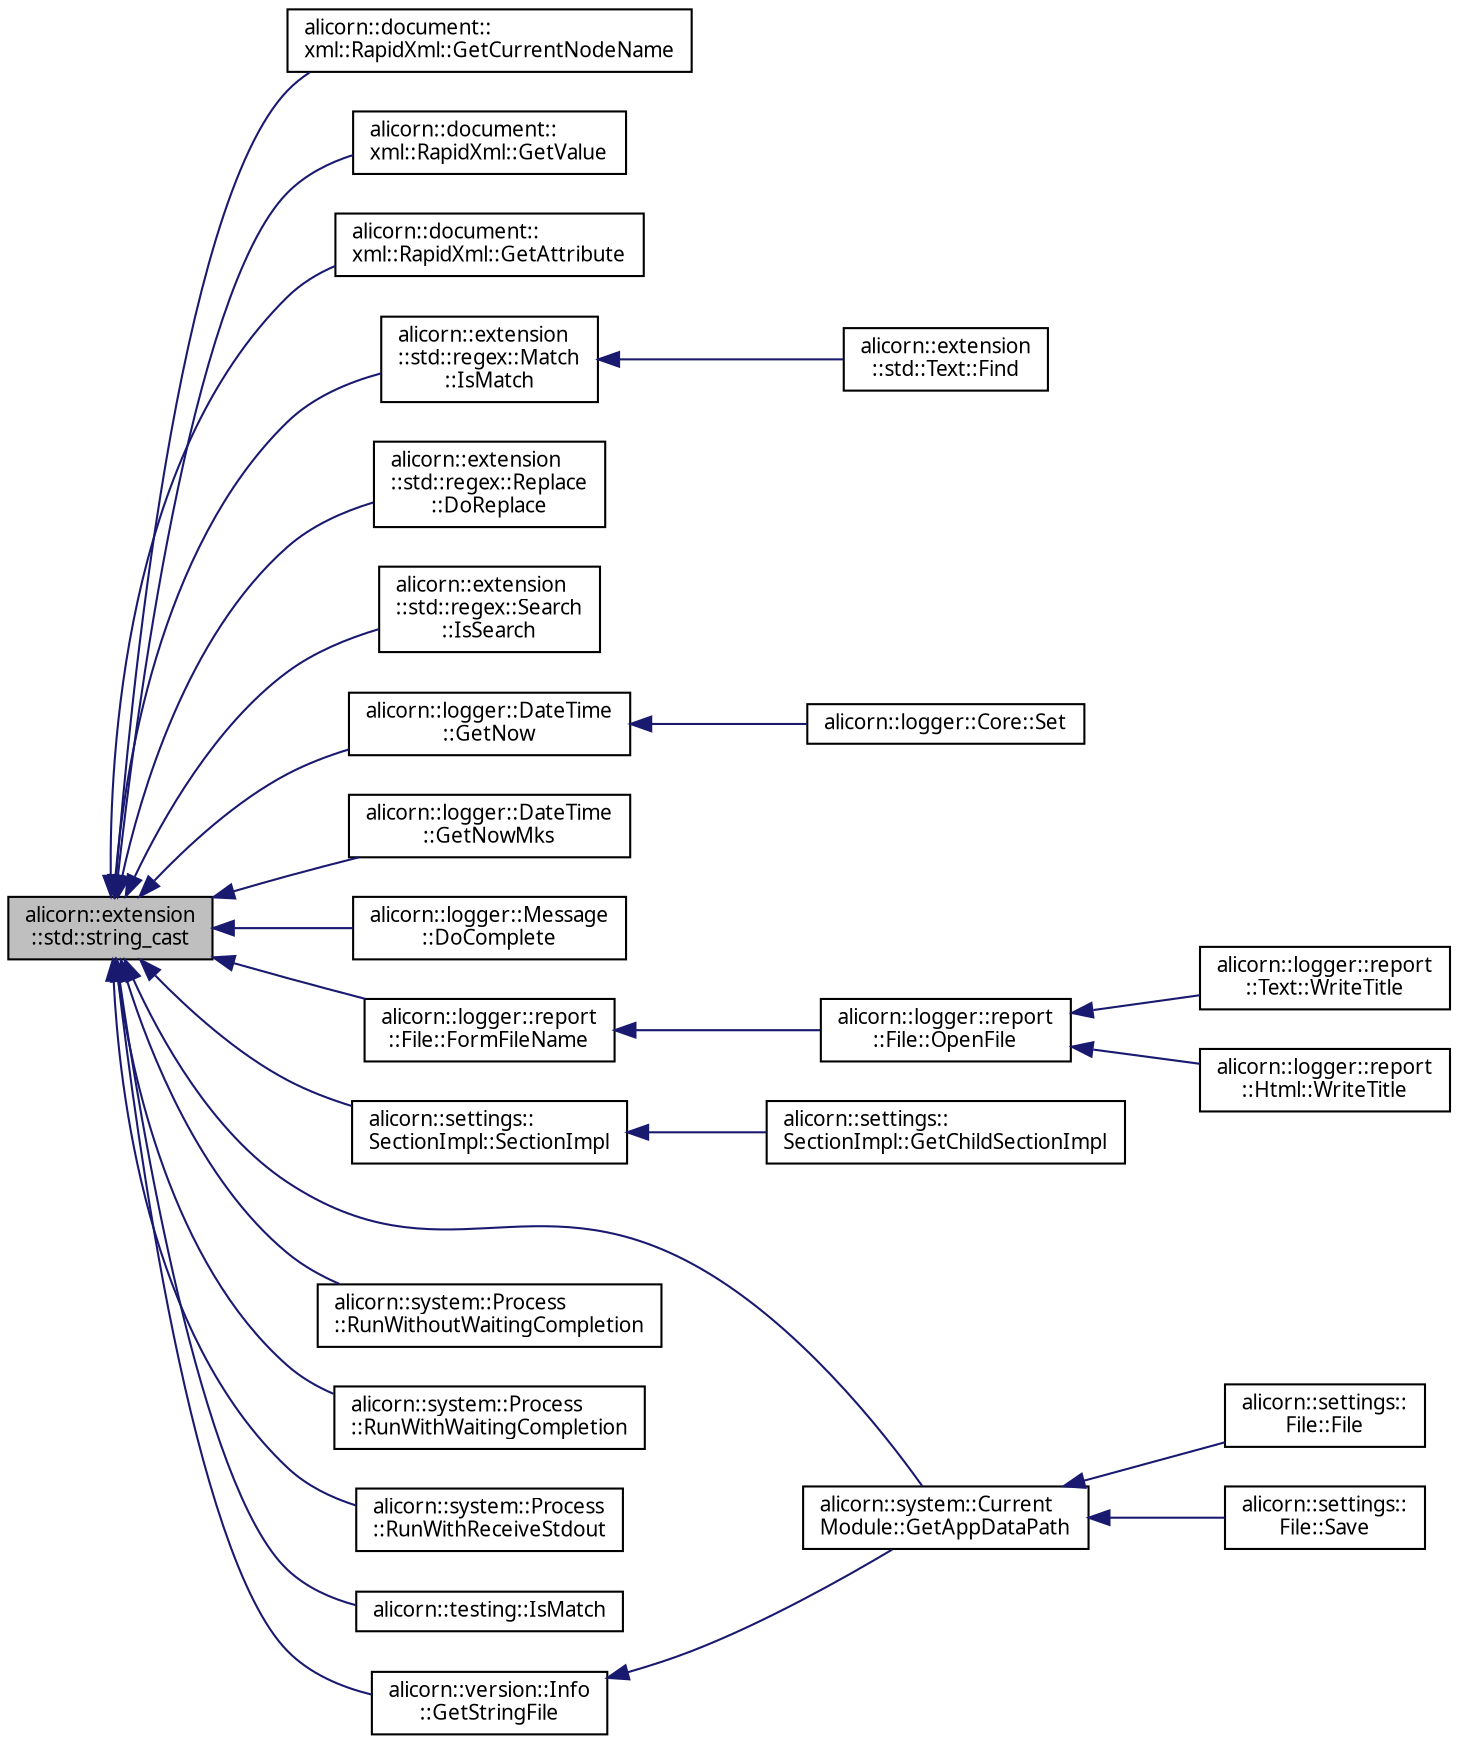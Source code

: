 digraph "alicorn::extension::std::string_cast"
{
 // INTERACTIVE_SVG=YES
  edge [fontname="Verdana",fontsize="10",labelfontname="Verdana",labelfontsize="10"];
  node [fontname="Verdana",fontsize="10",shape=record];
  rankdir="LR";
  Node1 [label="alicorn::extension\l::std::string_cast",height=0.2,width=0.4,color="black", fillcolor="grey75", style="filled", fontcolor="black"];
  Node1 -> Node2 [dir="back",color="midnightblue",fontsize="10",style="solid",fontname="Verdana"];
  Node2 [label="alicorn::document::\lxml::RapidXml::GetCurrentNodeName",height=0.2,width=0.4,color="black", fillcolor="white", style="filled",URL="$a00126.html#a1aca537538e91a54b1a177b60c6e97b8",tooltip="Получение имени текущего узла. "];
  Node1 -> Node3 [dir="back",color="midnightblue",fontsize="10",style="solid",fontname="Verdana"];
  Node3 [label="alicorn::document::\lxml::RapidXml::GetValue",height=0.2,width=0.4,color="black", fillcolor="white", style="filled",URL="$a00126.html#a50dc58df3ac319bab6b646db8fec3e47",tooltip="Получение значения текущего узла. "];
  Node1 -> Node4 [dir="back",color="midnightblue",fontsize="10",style="solid",fontname="Verdana"];
  Node4 [label="alicorn::document::\lxml::RapidXml::GetAttribute",height=0.2,width=0.4,color="black", fillcolor="white", style="filled",URL="$a00126.html#a48a0c20687fb2d813ab5df656993cc65",tooltip="Получение значения атрибута текущего узла по его имени. "];
  Node1 -> Node5 [dir="back",color="midnightblue",fontsize="10",style="solid",fontname="Verdana"];
  Node5 [label="alicorn::extension\l::std::regex::Match\l::IsMatch",height=0.2,width=0.4,color="black", fillcolor="white", style="filled",URL="$a00106.html#abaaf6788b646b68ad35c6063693f07b3",tooltip="Проверка совпадения строки с указанным в конструкторе регулярным выражением. "];
  Node5 -> Node6 [dir="back",color="midnightblue",fontsize="10",style="solid",fontname="Verdana"];
  Node6 [label="alicorn::extension\l::std::Text::Find",height=0.2,width=0.4,color="black", fillcolor="white", style="filled",URL="$a00139.html#af9cafa06e9fa59c41c0ee1de31c7cd25",tooltip="Поиск строки,совпадающей с указанным регулярным выражением. "];
  Node1 -> Node7 [dir="back",color="midnightblue",fontsize="10",style="solid",fontname="Verdana"];
  Node7 [label="alicorn::extension\l::std::regex::Replace\l::DoReplace",height=0.2,width=0.4,color="black", fillcolor="white", style="filled",URL="$a00128.html#a7cb15433508d88d4563a1f3e0ed08ef9",tooltip="Функция обработки строки. "];
  Node1 -> Node8 [dir="back",color="midnightblue",fontsize="10",style="solid",fontname="Verdana"];
  Node8 [label="alicorn::extension\l::std::regex::Search\l::IsSearch",height=0.2,width=0.4,color="black", fillcolor="white", style="filled",URL="$a00131.html#a3e8292a479ee0a7ce4d42c38dbb51e25",tooltip="Функция поиска в строке указанного в конструкторе регулярного выражения. "];
  Node1 -> Node9 [dir="back",color="midnightblue",fontsize="10",style="solid",fontname="Verdana"];
  Node9 [label="alicorn::logger::DateTime\l::GetNow",height=0.2,width=0.4,color="black", fillcolor="white", style="filled",URL="$a00079.html#af736a0188d5c880336c8da286cb587e2",tooltip="Функция получения строки текущего времени. "];
  Node9 -> Node10 [dir="back",color="midnightblue",fontsize="10",style="solid",fontname="Verdana"];
  Node10 [label="alicorn::logger::Core::Set",height=0.2,width=0.4,color="black", fillcolor="white", style="filled",URL="$a00073.html#ad43ec7c95e2ade9ff45ea2687fcfcd77",tooltip="Функция установки конкретного формирователя отчета. "];
  Node1 -> Node11 [dir="back",color="midnightblue",fontsize="10",style="solid",fontname="Verdana"];
  Node11 [label="alicorn::logger::DateTime\l::GetNowMks",height=0.2,width=0.4,color="black", fillcolor="white", style="filled",URL="$a00079.html#a8d1f6abe52e706fd652a3f71369b97d2",tooltip="Функция получения строки текущего времени, включая микросекунды. "];
  Node1 -> Node12 [dir="back",color="midnightblue",fontsize="10",style="solid",fontname="Verdana"];
  Node12 [label="alicorn::logger::Message\l::DoComplete",height=0.2,width=0.4,color="black", fillcolor="white", style="filled",URL="$a00111.html#ab8563dc2b18bc8ea2f61a6c72b7a9cd0",tooltip="Функция для выполнения завершающего действия. "];
  Node1 -> Node13 [dir="back",color="midnightblue",fontsize="10",style="solid",fontname="Verdana"];
  Node13 [label="alicorn::logger::report\l::File::FormFileName",height=0.2,width=0.4,color="black", fillcolor="white", style="filled",URL="$a00087.html#a78253bd31454f39e16fb359f206526c1",tooltip="Функция для формирования имени файла журнала, в который будут добавляться записи. ..."];
  Node13 -> Node14 [dir="back",color="midnightblue",fontsize="10",style="solid",fontname="Verdana"];
  Node14 [label="alicorn::logger::report\l::File::OpenFile",height=0.2,width=0.4,color="black", fillcolor="white", style="filled",URL="$a00087.html#aaaf2c3c72eeff330e433f306a7f547c1",tooltip="Функция открытия нового файла лога. "];
  Node14 -> Node15 [dir="back",color="midnightblue",fontsize="10",style="solid",fontname="Verdana"];
  Node15 [label="alicorn::logger::report\l::Text::WriteTitle",height=0.2,width=0.4,color="black", fillcolor="white", style="filled",URL="$a00138.html#a16e5c27860d379682fe582396e14609d",tooltip="Функция записи в лог заголовка журнала. "];
  Node14 -> Node16 [dir="back",color="midnightblue",fontsize="10",style="solid",fontname="Verdana"];
  Node16 [label="alicorn::logger::report\l::Html::WriteTitle",height=0.2,width=0.4,color="black", fillcolor="white", style="filled",URL="$a00092.html#ac2a4a7ffecb04b2b5fe1fbf34009da1b",tooltip="Функция записи в лог заголовка журнала. "];
  Node1 -> Node17 [dir="back",color="midnightblue",fontsize="10",style="solid",fontname="Verdana"];
  Node17 [label="alicorn::settings::\lSectionImpl::SectionImpl",height=0.2,width=0.4,color="black", fillcolor="white", style="filled",URL="$a00133.html#ad88d43b6da522cc7ebfd982915908ad4",tooltip="Конструктор создания объекта раздела верхнего уровня. "];
  Node17 -> Node18 [dir="back",color="midnightblue",fontsize="10",style="solid",fontname="Verdana"];
  Node18 [label="alicorn::settings::\lSectionImpl::GetChildSectionImpl",height=0.2,width=0.4,color="black", fillcolor="white", style="filled",URL="$a00133.html#a3df5c9b056b01466c8a70001861867ed",tooltip="Функция получения дочернего раздела настроек. "];
  Node1 -> Node19 [dir="back",color="midnightblue",fontsize="10",style="solid",fontname="Verdana"];
  Node19 [label="alicorn::system::Current\lModule::GetAppDataPath",height=0.2,width=0.4,color="black", fillcolor="white", style="filled",URL="$a00076.html#ace3c6a06459c213c52260984dc69d461",tooltip="Функция получения пути к папке, содержащей данные программы для текущего пользователя. "];
  Node19 -> Node20 [dir="back",color="midnightblue",fontsize="10",style="solid",fontname="Verdana"];
  Node20 [label="alicorn::settings::\lFile::File",height=0.2,width=0.4,color="black", fillcolor="white", style="filled",URL="$a00088.html#a7dcb21db9e1623e84b9c3dee81c12617",tooltip="Конструктор класса. "];
  Node19 -> Node21 [dir="back",color="midnightblue",fontsize="10",style="solid",fontname="Verdana"];
  Node21 [label="alicorn::settings::\lFile::Save",height=0.2,width=0.4,color="black", fillcolor="white", style="filled",URL="$a00088.html#ae1eeefb237c2c1965a388681e993bc8b",tooltip="Функция сохранения изменений в файле настроек. "];
  Node1 -> Node22 [dir="back",color="midnightblue",fontsize="10",style="solid",fontname="Verdana"];
  Node22 [label="alicorn::system::Process\l::RunWithoutWaitingCompletion",height=0.2,width=0.4,color="black", fillcolor="white", style="filled",URL="$a00117.html#a063aed97bbe1aab8e168710a235f330f",tooltip="Запуск программы без ожидания ее завершения. "];
  Node1 -> Node23 [dir="back",color="midnightblue",fontsize="10",style="solid",fontname="Verdana"];
  Node23 [label="alicorn::system::Process\l::RunWithWaitingCompletion",height=0.2,width=0.4,color="black", fillcolor="white", style="filled",URL="$a00117.html#a2ab8cf5ea6e95e8d68f9ab5091947a90",tooltip="Запуск программы с ожиданием ее завершения. "];
  Node1 -> Node24 [dir="back",color="midnightblue",fontsize="10",style="solid",fontname="Verdana"];
  Node24 [label="alicorn::system::Process\l::RunWithReceiveStdout",height=0.2,width=0.4,color="black", fillcolor="white", style="filled",URL="$a00117.html#a2971a5187f0cb4ff11e9b060a04fb9a6",tooltip="Запуск программы с ожиданием ее завершения и получением ее консольного вывода. "];
  Node1 -> Node25 [dir="back",color="midnightblue",fontsize="10",style="solid",fontname="Verdana"];
  Node25 [label="alicorn::testing::IsMatch",height=0.2,width=0.4,color="black", fillcolor="white", style="filled",URL="$a00505.html#ga12fae53dd48adfd54cc17b98f46a3def",tooltip="Вспомогательная функция проверки совпадения строки с регулярным выражением. "];
  Node1 -> Node26 [dir="back",color="midnightblue",fontsize="10",style="solid",fontname="Verdana"];
  Node26 [label="alicorn::version::Info\l::GetStringFile",height=0.2,width=0.4,color="black", fillcolor="white", style="filled",URL="$a00097.html#aea77ed774da02bbaffc1afba165980d0",tooltip="Функция получения значения параметра из блока &#39;StringFileInfo\041904e3&#39; версии. "];
  Node26 -> Node19 [dir="back",color="midnightblue",fontsize="10",style="solid",fontname="Verdana"];
}
